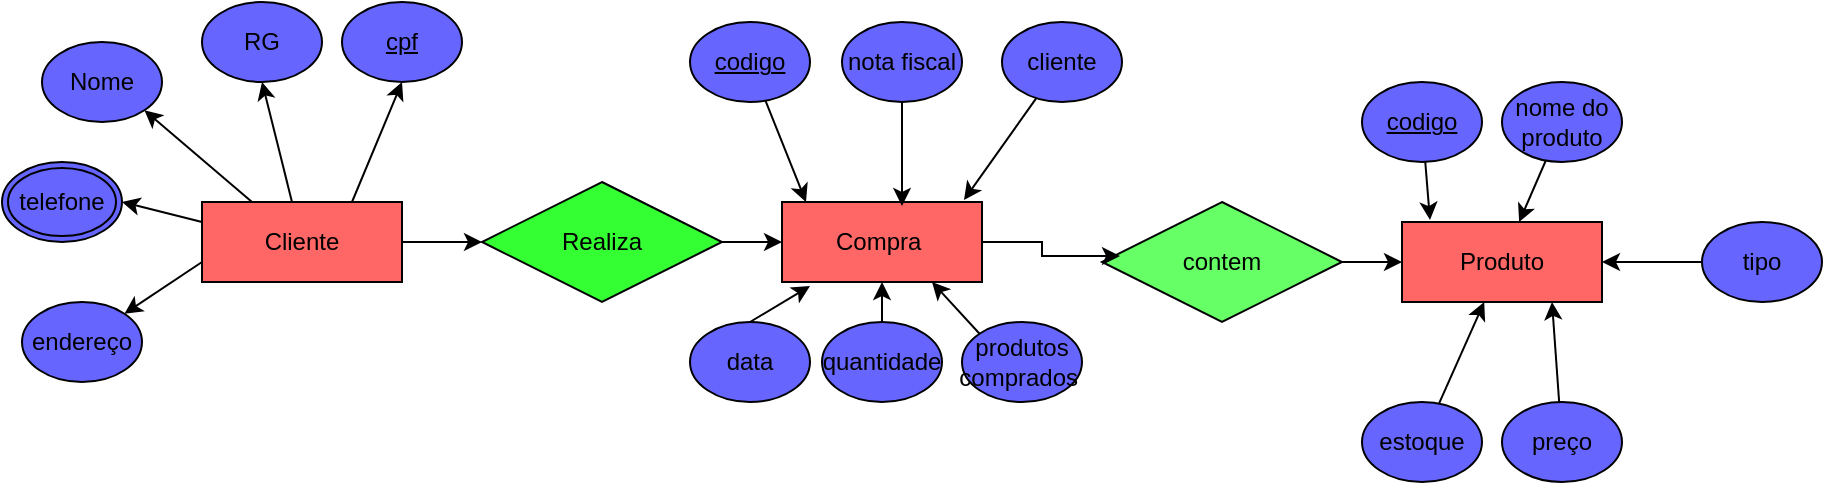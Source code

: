 <mxfile version="24.2.3" type="device">
  <diagram id="GU0QY2nyOInnuFDX2Tvh" name="Página-1">
    <mxGraphModel dx="1120" dy="529" grid="1" gridSize="10" guides="1" tooltips="1" connect="1" arrows="1" fold="1" page="1" pageScale="1" pageWidth="827" pageHeight="1169" math="0" shadow="0">
      <root>
        <mxCell id="0" />
        <mxCell id="1" parent="0" />
        <mxCell id="nZh075MJXRtPZdMPX4x--1" value="Produto" style="whiteSpace=wrap;html=1;align=center;fillColor=#FF6666;" vertex="1" parent="1">
          <mxGeometry x="710" y="190" width="100" height="40" as="geometry" />
        </mxCell>
        <mxCell id="nZh075MJXRtPZdMPX4x--2" value="Compra&amp;nbsp;" style="whiteSpace=wrap;html=1;align=center;fillColor=#FF6666;" vertex="1" parent="1">
          <mxGeometry x="400" y="180" width="100" height="40" as="geometry" />
        </mxCell>
        <mxCell id="nZh075MJXRtPZdMPX4x--17" style="edgeStyle=orthogonalEdgeStyle;rounded=0;orthogonalLoop=1;jettySize=auto;html=1;entryX=0;entryY=0.5;entryDx=0;entryDy=0;" edge="1" parent="1" source="nZh075MJXRtPZdMPX4x--3" target="nZh075MJXRtPZdMPX4x--16">
          <mxGeometry relative="1" as="geometry" />
        </mxCell>
        <mxCell id="nZh075MJXRtPZdMPX4x--28" style="rounded=0;orthogonalLoop=1;jettySize=auto;html=1;exitX=0.75;exitY=0;exitDx=0;exitDy=0;entryX=0.5;entryY=1;entryDx=0;entryDy=0;" edge="1" parent="1" source="nZh075MJXRtPZdMPX4x--3" target="nZh075MJXRtPZdMPX4x--4">
          <mxGeometry relative="1" as="geometry" />
        </mxCell>
        <mxCell id="nZh075MJXRtPZdMPX4x--29" style="rounded=0;orthogonalLoop=1;jettySize=auto;html=1;entryX=0.5;entryY=1;entryDx=0;entryDy=0;" edge="1" parent="1" source="nZh075MJXRtPZdMPX4x--3" target="nZh075MJXRtPZdMPX4x--6">
          <mxGeometry relative="1" as="geometry" />
        </mxCell>
        <mxCell id="nZh075MJXRtPZdMPX4x--30" style="rounded=0;orthogonalLoop=1;jettySize=auto;html=1;exitX=0.25;exitY=0;exitDx=0;exitDy=0;entryX=1;entryY=1;entryDx=0;entryDy=0;" edge="1" parent="1" source="nZh075MJXRtPZdMPX4x--3" target="nZh075MJXRtPZdMPX4x--7">
          <mxGeometry relative="1" as="geometry" />
        </mxCell>
        <mxCell id="nZh075MJXRtPZdMPX4x--31" style="rounded=0;orthogonalLoop=1;jettySize=auto;html=1;exitX=0;exitY=0.25;exitDx=0;exitDy=0;entryX=1;entryY=0.5;entryDx=0;entryDy=0;" edge="1" parent="1" source="nZh075MJXRtPZdMPX4x--3" target="nZh075MJXRtPZdMPX4x--8">
          <mxGeometry relative="1" as="geometry" />
        </mxCell>
        <mxCell id="nZh075MJXRtPZdMPX4x--32" style="rounded=0;orthogonalLoop=1;jettySize=auto;html=1;exitX=0;exitY=0.75;exitDx=0;exitDy=0;entryX=1;entryY=0;entryDx=0;entryDy=0;" edge="1" parent="1" source="nZh075MJXRtPZdMPX4x--3" target="nZh075MJXRtPZdMPX4x--9">
          <mxGeometry relative="1" as="geometry" />
        </mxCell>
        <mxCell id="nZh075MJXRtPZdMPX4x--3" value="Cliente" style="whiteSpace=wrap;html=1;align=center;fillColor=#FF6666;" vertex="1" parent="1">
          <mxGeometry x="110" y="180" width="100" height="40" as="geometry" />
        </mxCell>
        <mxCell id="nZh075MJXRtPZdMPX4x--4" value="cpf" style="ellipse;whiteSpace=wrap;html=1;align=center;fontStyle=4;fillColor=#6666FF;" vertex="1" parent="1">
          <mxGeometry x="180" y="80" width="60" height="40" as="geometry" />
        </mxCell>
        <mxCell id="nZh075MJXRtPZdMPX4x--6" value="RG" style="ellipse;whiteSpace=wrap;html=1;align=center;fillColor=#6666FF;" vertex="1" parent="1">
          <mxGeometry x="110" y="80" width="60" height="40" as="geometry" />
        </mxCell>
        <mxCell id="nZh075MJXRtPZdMPX4x--7" value="Nome" style="ellipse;whiteSpace=wrap;html=1;align=center;fillColor=#6666FF;" vertex="1" parent="1">
          <mxGeometry x="30" y="100" width="60" height="40" as="geometry" />
        </mxCell>
        <mxCell id="nZh075MJXRtPZdMPX4x--8" value="telefone" style="ellipse;shape=doubleEllipse;margin=3;whiteSpace=wrap;html=1;align=center;fillColor=#6666FF;" vertex="1" parent="1">
          <mxGeometry x="10" y="160" width="60" height="40" as="geometry" />
        </mxCell>
        <mxCell id="nZh075MJXRtPZdMPX4x--9" value="endereço" style="ellipse;whiteSpace=wrap;html=1;align=center;fillColor=#6666FF;" vertex="1" parent="1">
          <mxGeometry x="20" y="230" width="60" height="40" as="geometry" />
        </mxCell>
        <mxCell id="nZh075MJXRtPZdMPX4x--20" style="edgeStyle=orthogonalEdgeStyle;rounded=0;orthogonalLoop=1;jettySize=auto;html=1;" edge="1" parent="1" source="nZh075MJXRtPZdMPX4x--15" target="nZh075MJXRtPZdMPX4x--1">
          <mxGeometry relative="1" as="geometry" />
        </mxCell>
        <mxCell id="nZh075MJXRtPZdMPX4x--15" value="contem" style="shape=rhombus;perimeter=rhombusPerimeter;whiteSpace=wrap;html=1;align=center;fillColor=#66FF66;" vertex="1" parent="1">
          <mxGeometry x="560" y="180" width="120" height="60" as="geometry" />
        </mxCell>
        <mxCell id="nZh075MJXRtPZdMPX4x--18" style="edgeStyle=orthogonalEdgeStyle;rounded=0;orthogonalLoop=1;jettySize=auto;html=1;" edge="1" parent="1" source="nZh075MJXRtPZdMPX4x--16" target="nZh075MJXRtPZdMPX4x--2">
          <mxGeometry relative="1" as="geometry" />
        </mxCell>
        <mxCell id="nZh075MJXRtPZdMPX4x--16" value="Realiza" style="shape=rhombus;perimeter=rhombusPerimeter;whiteSpace=wrap;html=1;align=center;fillColor=#33FF33;" vertex="1" parent="1">
          <mxGeometry x="250" y="170" width="120" height="60" as="geometry" />
        </mxCell>
        <mxCell id="nZh075MJXRtPZdMPX4x--19" style="edgeStyle=orthogonalEdgeStyle;rounded=0;orthogonalLoop=1;jettySize=auto;html=1;entryX=0.075;entryY=0.45;entryDx=0;entryDy=0;entryPerimeter=0;" edge="1" parent="1" source="nZh075MJXRtPZdMPX4x--2" target="nZh075MJXRtPZdMPX4x--15">
          <mxGeometry relative="1" as="geometry" />
        </mxCell>
        <mxCell id="nZh075MJXRtPZdMPX4x--21" value="&lt;u&gt;codigo&lt;/u&gt;" style="ellipse;whiteSpace=wrap;html=1;align=center;fillColor=#6666FF;" vertex="1" parent="1">
          <mxGeometry x="354" y="90" width="60" height="40" as="geometry" />
        </mxCell>
        <mxCell id="nZh075MJXRtPZdMPX4x--22" value="nota fiscal" style="ellipse;whiteSpace=wrap;html=1;align=center;fillColor=#6666FF;" vertex="1" parent="1">
          <mxGeometry x="430" y="90" width="60" height="40" as="geometry" />
        </mxCell>
        <mxCell id="nZh075MJXRtPZdMPX4x--23" value="cliente" style="ellipse;whiteSpace=wrap;html=1;align=center;fillColor=#6666FF;" vertex="1" parent="1">
          <mxGeometry x="510" y="90" width="60" height="40" as="geometry" />
        </mxCell>
        <mxCell id="nZh075MJXRtPZdMPX4x--24" value="data" style="ellipse;whiteSpace=wrap;html=1;align=center;fillColor=#6666FF;" vertex="1" parent="1">
          <mxGeometry x="354" y="240" width="60" height="40" as="geometry" />
        </mxCell>
        <mxCell id="nZh075MJXRtPZdMPX4x--37" style="rounded=0;orthogonalLoop=1;jettySize=auto;html=1;exitX=0;exitY=0;exitDx=0;exitDy=0;entryX=0.75;entryY=1;entryDx=0;entryDy=0;" edge="1" parent="1" source="nZh075MJXRtPZdMPX4x--25" target="nZh075MJXRtPZdMPX4x--2">
          <mxGeometry relative="1" as="geometry" />
        </mxCell>
        <mxCell id="nZh075MJXRtPZdMPX4x--25" value="produtos comprados&amp;nbsp;" style="ellipse;whiteSpace=wrap;html=1;align=center;fillColor=#6666FF;" vertex="1" parent="1">
          <mxGeometry x="490" y="240" width="60" height="40" as="geometry" />
        </mxCell>
        <mxCell id="nZh075MJXRtPZdMPX4x--36" style="edgeStyle=orthogonalEdgeStyle;rounded=0;orthogonalLoop=1;jettySize=auto;html=1;exitX=0.5;exitY=0;exitDx=0;exitDy=0;entryX=0.5;entryY=1;entryDx=0;entryDy=0;" edge="1" parent="1" source="nZh075MJXRtPZdMPX4x--26" target="nZh075MJXRtPZdMPX4x--2">
          <mxGeometry relative="1" as="geometry" />
        </mxCell>
        <mxCell id="nZh075MJXRtPZdMPX4x--26" value="quantidade" style="ellipse;whiteSpace=wrap;html=1;align=center;fillColor=#6666FF;" vertex="1" parent="1">
          <mxGeometry x="420" y="240" width="60" height="40" as="geometry" />
        </mxCell>
        <mxCell id="nZh075MJXRtPZdMPX4x--35" style="rounded=0;orthogonalLoop=1;jettySize=auto;html=1;exitX=0.5;exitY=0;exitDx=0;exitDy=0;entryX=0.14;entryY=1.05;entryDx=0;entryDy=0;entryPerimeter=0;" edge="1" parent="1" source="nZh075MJXRtPZdMPX4x--24" target="nZh075MJXRtPZdMPX4x--2">
          <mxGeometry relative="1" as="geometry" />
        </mxCell>
        <mxCell id="nZh075MJXRtPZdMPX4x--38" style="edgeStyle=orthogonalEdgeStyle;rounded=0;orthogonalLoop=1;jettySize=auto;html=1;entryX=0.6;entryY=0.05;entryDx=0;entryDy=0;entryPerimeter=0;" edge="1" parent="1" source="nZh075MJXRtPZdMPX4x--22" target="nZh075MJXRtPZdMPX4x--2">
          <mxGeometry relative="1" as="geometry" />
        </mxCell>
        <mxCell id="nZh075MJXRtPZdMPX4x--40" style="rounded=0;orthogonalLoop=1;jettySize=auto;html=1;entryX=0.91;entryY=-0.025;entryDx=0;entryDy=0;entryPerimeter=0;" edge="1" parent="1" source="nZh075MJXRtPZdMPX4x--23" target="nZh075MJXRtPZdMPX4x--2">
          <mxGeometry relative="1" as="geometry" />
        </mxCell>
        <mxCell id="nZh075MJXRtPZdMPX4x--41" style="rounded=0;orthogonalLoop=1;jettySize=auto;html=1;entryX=0.12;entryY=0;entryDx=0;entryDy=0;entryPerimeter=0;" edge="1" parent="1" source="nZh075MJXRtPZdMPX4x--21" target="nZh075MJXRtPZdMPX4x--2">
          <mxGeometry relative="1" as="geometry" />
        </mxCell>
        <mxCell id="nZh075MJXRtPZdMPX4x--49" style="edgeStyle=orthogonalEdgeStyle;rounded=0;orthogonalLoop=1;jettySize=auto;html=1;" edge="1" parent="1" source="nZh075MJXRtPZdMPX4x--42" target="nZh075MJXRtPZdMPX4x--1">
          <mxGeometry relative="1" as="geometry" />
        </mxCell>
        <mxCell id="nZh075MJXRtPZdMPX4x--42" value="tipo" style="ellipse;whiteSpace=wrap;html=1;align=center;fillColor=#6666FF;" vertex="1" parent="1">
          <mxGeometry x="860" y="190" width="60" height="40" as="geometry" />
        </mxCell>
        <mxCell id="nZh075MJXRtPZdMPX4x--50" style="rounded=0;orthogonalLoop=1;jettySize=auto;html=1;" edge="1" parent="1" source="nZh075MJXRtPZdMPX4x--43" target="nZh075MJXRtPZdMPX4x--1">
          <mxGeometry relative="1" as="geometry" />
        </mxCell>
        <mxCell id="nZh075MJXRtPZdMPX4x--43" value="nome do produto" style="ellipse;whiteSpace=wrap;html=1;align=center;fillColor=#6666FF;" vertex="1" parent="1">
          <mxGeometry x="760" y="120" width="60" height="40" as="geometry" />
        </mxCell>
        <mxCell id="nZh075MJXRtPZdMPX4x--44" value="&lt;u&gt;codigo&lt;/u&gt;" style="ellipse;whiteSpace=wrap;html=1;align=center;fillColor=#6666FF;" vertex="1" parent="1">
          <mxGeometry x="690" y="120" width="60" height="40" as="geometry" />
        </mxCell>
        <mxCell id="nZh075MJXRtPZdMPX4x--48" style="rounded=0;orthogonalLoop=1;jettySize=auto;html=1;entryX=0.75;entryY=1;entryDx=0;entryDy=0;" edge="1" parent="1" source="nZh075MJXRtPZdMPX4x--45" target="nZh075MJXRtPZdMPX4x--1">
          <mxGeometry relative="1" as="geometry" />
        </mxCell>
        <mxCell id="nZh075MJXRtPZdMPX4x--45" value="preço" style="ellipse;whiteSpace=wrap;html=1;align=center;fillColor=#6666FF;" vertex="1" parent="1">
          <mxGeometry x="760" y="280" width="60" height="40" as="geometry" />
        </mxCell>
        <mxCell id="nZh075MJXRtPZdMPX4x--47" style="rounded=0;orthogonalLoop=1;jettySize=auto;html=1;" edge="1" parent="1" source="nZh075MJXRtPZdMPX4x--46" target="nZh075MJXRtPZdMPX4x--1">
          <mxGeometry relative="1" as="geometry" />
        </mxCell>
        <mxCell id="nZh075MJXRtPZdMPX4x--46" value="estoque" style="ellipse;whiteSpace=wrap;html=1;align=center;fillColor=#6666FF;" vertex="1" parent="1">
          <mxGeometry x="690" y="280" width="60" height="40" as="geometry" />
        </mxCell>
        <mxCell id="nZh075MJXRtPZdMPX4x--51" style="rounded=0;orthogonalLoop=1;jettySize=auto;html=1;entryX=0.14;entryY=-0.025;entryDx=0;entryDy=0;entryPerimeter=0;" edge="1" parent="1" source="nZh075MJXRtPZdMPX4x--44" target="nZh075MJXRtPZdMPX4x--1">
          <mxGeometry relative="1" as="geometry" />
        </mxCell>
      </root>
    </mxGraphModel>
  </diagram>
</mxfile>
